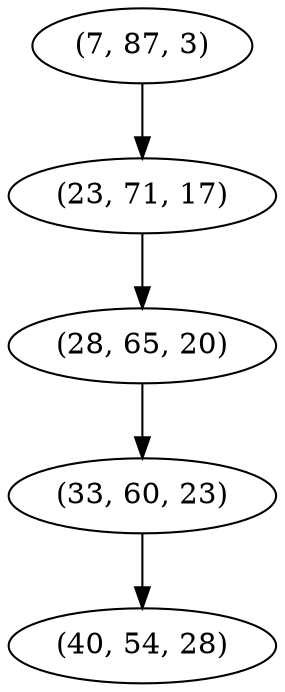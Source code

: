 digraph tree {
    "(7, 87, 3)";
    "(23, 71, 17)";
    "(28, 65, 20)";
    "(33, 60, 23)";
    "(40, 54, 28)";
    "(7, 87, 3)" -> "(23, 71, 17)";
    "(23, 71, 17)" -> "(28, 65, 20)";
    "(28, 65, 20)" -> "(33, 60, 23)";
    "(33, 60, 23)" -> "(40, 54, 28)";
}
